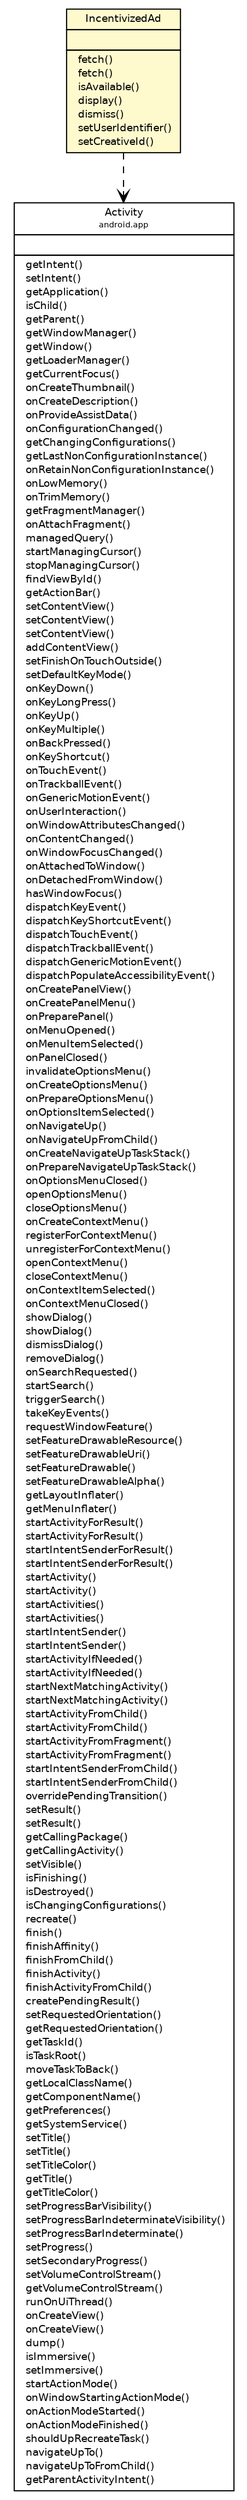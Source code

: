 #!/usr/local/bin/dot
#
# Class diagram 
# Generated by UMLGraph version 5.2 (http://www.umlgraph.org/)
#

digraph G {
	edge [fontname="Helvetica",fontsize=10,labelfontname="Helvetica",labelfontsize=10];
	node [fontname="Helvetica",fontsize=10,shape=plaintext];
	nodesep=0.25;
	ranksep=0.5;
	// com.heyzap.sdk.ads.IncentivizedAd
	c7570 [label=<<table title="com.heyzap.sdk.ads.IncentivizedAd" border="0" cellborder="1" cellspacing="0" cellpadding="2" port="p" bgcolor="lemonChiffon" href="./IncentivizedAd.html">
		<tr><td><table border="0" cellspacing="0" cellpadding="1">
<tr><td align="center" balign="center"> IncentivizedAd </td></tr>
		</table></td></tr>
		<tr><td><table border="0" cellspacing="0" cellpadding="1">
<tr><td align="left" balign="left">  </td></tr>
		</table></td></tr>
		<tr><td><table border="0" cellspacing="0" cellpadding="1">
<tr><td align="left" balign="left">  fetch() </td></tr>
<tr><td align="left" balign="left">  fetch() </td></tr>
<tr><td align="left" balign="left">  isAvailable() </td></tr>
<tr><td align="left" balign="left">  display() </td></tr>
<tr><td align="left" balign="left">  dismiss() </td></tr>
<tr><td align="left" balign="left">  setUserIdentifier() </td></tr>
<tr><td align="left" balign="left">  setCreativeId() </td></tr>
		</table></td></tr>
		</table>>, fontname="Helvetica", fontcolor="black", fontsize=9.0];
	// com.heyzap.sdk.ads.IncentivizedAd DEPEND android.app.Activity
	c7570:p -> c7591:p [taillabel="", label="", headlabel="", fontname="Helvetica", fontcolor="black", fontsize=10.0, color="black", arrowhead=open, style=dashed];
	// android.app.Activity
	c7591 [label=<<table title="android.app.Activity" border="0" cellborder="1" cellspacing="0" cellpadding="2" port="p" href="http://java.sun.com/j2se/1.4.2/docs/api/android/app/Activity.html">
		<tr><td><table border="0" cellspacing="0" cellpadding="1">
<tr><td align="center" balign="center"> Activity </td></tr>
<tr><td align="center" balign="center"><font point-size="7.0"> android.app </font></td></tr>
		</table></td></tr>
		<tr><td><table border="0" cellspacing="0" cellpadding="1">
<tr><td align="left" balign="left">  </td></tr>
		</table></td></tr>
		<tr><td><table border="0" cellspacing="0" cellpadding="1">
<tr><td align="left" balign="left">  getIntent() </td></tr>
<tr><td align="left" balign="left">  setIntent() </td></tr>
<tr><td align="left" balign="left">  getApplication() </td></tr>
<tr><td align="left" balign="left">  isChild() </td></tr>
<tr><td align="left" balign="left">  getParent() </td></tr>
<tr><td align="left" balign="left">  getWindowManager() </td></tr>
<tr><td align="left" balign="left">  getWindow() </td></tr>
<tr><td align="left" balign="left">  getLoaderManager() </td></tr>
<tr><td align="left" balign="left">  getCurrentFocus() </td></tr>
<tr><td align="left" balign="left">  onCreateThumbnail() </td></tr>
<tr><td align="left" balign="left">  onCreateDescription() </td></tr>
<tr><td align="left" balign="left">  onProvideAssistData() </td></tr>
<tr><td align="left" balign="left">  onConfigurationChanged() </td></tr>
<tr><td align="left" balign="left">  getChangingConfigurations() </td></tr>
<tr><td align="left" balign="left">  getLastNonConfigurationInstance() </td></tr>
<tr><td align="left" balign="left">  onRetainNonConfigurationInstance() </td></tr>
<tr><td align="left" balign="left">  onLowMemory() </td></tr>
<tr><td align="left" balign="left">  onTrimMemory() </td></tr>
<tr><td align="left" balign="left">  getFragmentManager() </td></tr>
<tr><td align="left" balign="left">  onAttachFragment() </td></tr>
<tr><td align="left" balign="left">  managedQuery() </td></tr>
<tr><td align="left" balign="left">  startManagingCursor() </td></tr>
<tr><td align="left" balign="left">  stopManagingCursor() </td></tr>
<tr><td align="left" balign="left">  findViewById() </td></tr>
<tr><td align="left" balign="left">  getActionBar() </td></tr>
<tr><td align="left" balign="left">  setContentView() </td></tr>
<tr><td align="left" balign="left">  setContentView() </td></tr>
<tr><td align="left" balign="left">  setContentView() </td></tr>
<tr><td align="left" balign="left">  addContentView() </td></tr>
<tr><td align="left" balign="left">  setFinishOnTouchOutside() </td></tr>
<tr><td align="left" balign="left">  setDefaultKeyMode() </td></tr>
<tr><td align="left" balign="left">  onKeyDown() </td></tr>
<tr><td align="left" balign="left">  onKeyLongPress() </td></tr>
<tr><td align="left" balign="left">  onKeyUp() </td></tr>
<tr><td align="left" balign="left">  onKeyMultiple() </td></tr>
<tr><td align="left" balign="left">  onBackPressed() </td></tr>
<tr><td align="left" balign="left">  onKeyShortcut() </td></tr>
<tr><td align="left" balign="left">  onTouchEvent() </td></tr>
<tr><td align="left" balign="left">  onTrackballEvent() </td></tr>
<tr><td align="left" balign="left">  onGenericMotionEvent() </td></tr>
<tr><td align="left" balign="left">  onUserInteraction() </td></tr>
<tr><td align="left" balign="left">  onWindowAttributesChanged() </td></tr>
<tr><td align="left" balign="left">  onContentChanged() </td></tr>
<tr><td align="left" balign="left">  onWindowFocusChanged() </td></tr>
<tr><td align="left" balign="left">  onAttachedToWindow() </td></tr>
<tr><td align="left" balign="left">  onDetachedFromWindow() </td></tr>
<tr><td align="left" balign="left">  hasWindowFocus() </td></tr>
<tr><td align="left" balign="left">  dispatchKeyEvent() </td></tr>
<tr><td align="left" balign="left">  dispatchKeyShortcutEvent() </td></tr>
<tr><td align="left" balign="left">  dispatchTouchEvent() </td></tr>
<tr><td align="left" balign="left">  dispatchTrackballEvent() </td></tr>
<tr><td align="left" balign="left">  dispatchGenericMotionEvent() </td></tr>
<tr><td align="left" balign="left">  dispatchPopulateAccessibilityEvent() </td></tr>
<tr><td align="left" balign="left">  onCreatePanelView() </td></tr>
<tr><td align="left" balign="left">  onCreatePanelMenu() </td></tr>
<tr><td align="left" balign="left">  onPreparePanel() </td></tr>
<tr><td align="left" balign="left">  onMenuOpened() </td></tr>
<tr><td align="left" balign="left">  onMenuItemSelected() </td></tr>
<tr><td align="left" balign="left">  onPanelClosed() </td></tr>
<tr><td align="left" balign="left">  invalidateOptionsMenu() </td></tr>
<tr><td align="left" balign="left">  onCreateOptionsMenu() </td></tr>
<tr><td align="left" balign="left">  onPrepareOptionsMenu() </td></tr>
<tr><td align="left" balign="left">  onOptionsItemSelected() </td></tr>
<tr><td align="left" balign="left">  onNavigateUp() </td></tr>
<tr><td align="left" balign="left">  onNavigateUpFromChild() </td></tr>
<tr><td align="left" balign="left">  onCreateNavigateUpTaskStack() </td></tr>
<tr><td align="left" balign="left">  onPrepareNavigateUpTaskStack() </td></tr>
<tr><td align="left" balign="left">  onOptionsMenuClosed() </td></tr>
<tr><td align="left" balign="left">  openOptionsMenu() </td></tr>
<tr><td align="left" balign="left">  closeOptionsMenu() </td></tr>
<tr><td align="left" balign="left">  onCreateContextMenu() </td></tr>
<tr><td align="left" balign="left">  registerForContextMenu() </td></tr>
<tr><td align="left" balign="left">  unregisterForContextMenu() </td></tr>
<tr><td align="left" balign="left">  openContextMenu() </td></tr>
<tr><td align="left" balign="left">  closeContextMenu() </td></tr>
<tr><td align="left" balign="left">  onContextItemSelected() </td></tr>
<tr><td align="left" balign="left">  onContextMenuClosed() </td></tr>
<tr><td align="left" balign="left">  showDialog() </td></tr>
<tr><td align="left" balign="left">  showDialog() </td></tr>
<tr><td align="left" balign="left">  dismissDialog() </td></tr>
<tr><td align="left" balign="left">  removeDialog() </td></tr>
<tr><td align="left" balign="left">  onSearchRequested() </td></tr>
<tr><td align="left" balign="left">  startSearch() </td></tr>
<tr><td align="left" balign="left">  triggerSearch() </td></tr>
<tr><td align="left" balign="left">  takeKeyEvents() </td></tr>
<tr><td align="left" balign="left">  requestWindowFeature() </td></tr>
<tr><td align="left" balign="left">  setFeatureDrawableResource() </td></tr>
<tr><td align="left" balign="left">  setFeatureDrawableUri() </td></tr>
<tr><td align="left" balign="left">  setFeatureDrawable() </td></tr>
<tr><td align="left" balign="left">  setFeatureDrawableAlpha() </td></tr>
<tr><td align="left" balign="left">  getLayoutInflater() </td></tr>
<tr><td align="left" balign="left">  getMenuInflater() </td></tr>
<tr><td align="left" balign="left">  startActivityForResult() </td></tr>
<tr><td align="left" balign="left">  startActivityForResult() </td></tr>
<tr><td align="left" balign="left">  startIntentSenderForResult() </td></tr>
<tr><td align="left" balign="left">  startIntentSenderForResult() </td></tr>
<tr><td align="left" balign="left">  startActivity() </td></tr>
<tr><td align="left" balign="left">  startActivity() </td></tr>
<tr><td align="left" balign="left">  startActivities() </td></tr>
<tr><td align="left" balign="left">  startActivities() </td></tr>
<tr><td align="left" balign="left">  startIntentSender() </td></tr>
<tr><td align="left" balign="left">  startIntentSender() </td></tr>
<tr><td align="left" balign="left">  startActivityIfNeeded() </td></tr>
<tr><td align="left" balign="left">  startActivityIfNeeded() </td></tr>
<tr><td align="left" balign="left">  startNextMatchingActivity() </td></tr>
<tr><td align="left" balign="left">  startNextMatchingActivity() </td></tr>
<tr><td align="left" balign="left">  startActivityFromChild() </td></tr>
<tr><td align="left" balign="left">  startActivityFromChild() </td></tr>
<tr><td align="left" balign="left">  startActivityFromFragment() </td></tr>
<tr><td align="left" balign="left">  startActivityFromFragment() </td></tr>
<tr><td align="left" balign="left">  startIntentSenderFromChild() </td></tr>
<tr><td align="left" balign="left">  startIntentSenderFromChild() </td></tr>
<tr><td align="left" balign="left">  overridePendingTransition() </td></tr>
<tr><td align="left" balign="left">  setResult() </td></tr>
<tr><td align="left" balign="left">  setResult() </td></tr>
<tr><td align="left" balign="left">  getCallingPackage() </td></tr>
<tr><td align="left" balign="left">  getCallingActivity() </td></tr>
<tr><td align="left" balign="left">  setVisible() </td></tr>
<tr><td align="left" balign="left">  isFinishing() </td></tr>
<tr><td align="left" balign="left">  isDestroyed() </td></tr>
<tr><td align="left" balign="left">  isChangingConfigurations() </td></tr>
<tr><td align="left" balign="left">  recreate() </td></tr>
<tr><td align="left" balign="left">  finish() </td></tr>
<tr><td align="left" balign="left">  finishAffinity() </td></tr>
<tr><td align="left" balign="left">  finishFromChild() </td></tr>
<tr><td align="left" balign="left">  finishActivity() </td></tr>
<tr><td align="left" balign="left">  finishActivityFromChild() </td></tr>
<tr><td align="left" balign="left">  createPendingResult() </td></tr>
<tr><td align="left" balign="left">  setRequestedOrientation() </td></tr>
<tr><td align="left" balign="left">  getRequestedOrientation() </td></tr>
<tr><td align="left" balign="left">  getTaskId() </td></tr>
<tr><td align="left" balign="left">  isTaskRoot() </td></tr>
<tr><td align="left" balign="left">  moveTaskToBack() </td></tr>
<tr><td align="left" balign="left">  getLocalClassName() </td></tr>
<tr><td align="left" balign="left">  getComponentName() </td></tr>
<tr><td align="left" balign="left">  getPreferences() </td></tr>
<tr><td align="left" balign="left">  getSystemService() </td></tr>
<tr><td align="left" balign="left">  setTitle() </td></tr>
<tr><td align="left" balign="left">  setTitle() </td></tr>
<tr><td align="left" balign="left">  setTitleColor() </td></tr>
<tr><td align="left" balign="left">  getTitle() </td></tr>
<tr><td align="left" balign="left">  getTitleColor() </td></tr>
<tr><td align="left" balign="left">  setProgressBarVisibility() </td></tr>
<tr><td align="left" balign="left">  setProgressBarIndeterminateVisibility() </td></tr>
<tr><td align="left" balign="left">  setProgressBarIndeterminate() </td></tr>
<tr><td align="left" balign="left">  setProgress() </td></tr>
<tr><td align="left" balign="left">  setSecondaryProgress() </td></tr>
<tr><td align="left" balign="left">  setVolumeControlStream() </td></tr>
<tr><td align="left" balign="left">  getVolumeControlStream() </td></tr>
<tr><td align="left" balign="left">  runOnUiThread() </td></tr>
<tr><td align="left" balign="left">  onCreateView() </td></tr>
<tr><td align="left" balign="left">  onCreateView() </td></tr>
<tr><td align="left" balign="left">  dump() </td></tr>
<tr><td align="left" balign="left">  isImmersive() </td></tr>
<tr><td align="left" balign="left">  setImmersive() </td></tr>
<tr><td align="left" balign="left">  startActionMode() </td></tr>
<tr><td align="left" balign="left">  onWindowStartingActionMode() </td></tr>
<tr><td align="left" balign="left">  onActionModeStarted() </td></tr>
<tr><td align="left" balign="left">  onActionModeFinished() </td></tr>
<tr><td align="left" balign="left">  shouldUpRecreateTask() </td></tr>
<tr><td align="left" balign="left">  navigateUpTo() </td></tr>
<tr><td align="left" balign="left">  navigateUpToFromChild() </td></tr>
<tr><td align="left" balign="left">  getParentActivityIntent() </td></tr>
		</table></td></tr>
		</table>>, fontname="Helvetica", fontcolor="black", fontsize=9.0];
}

